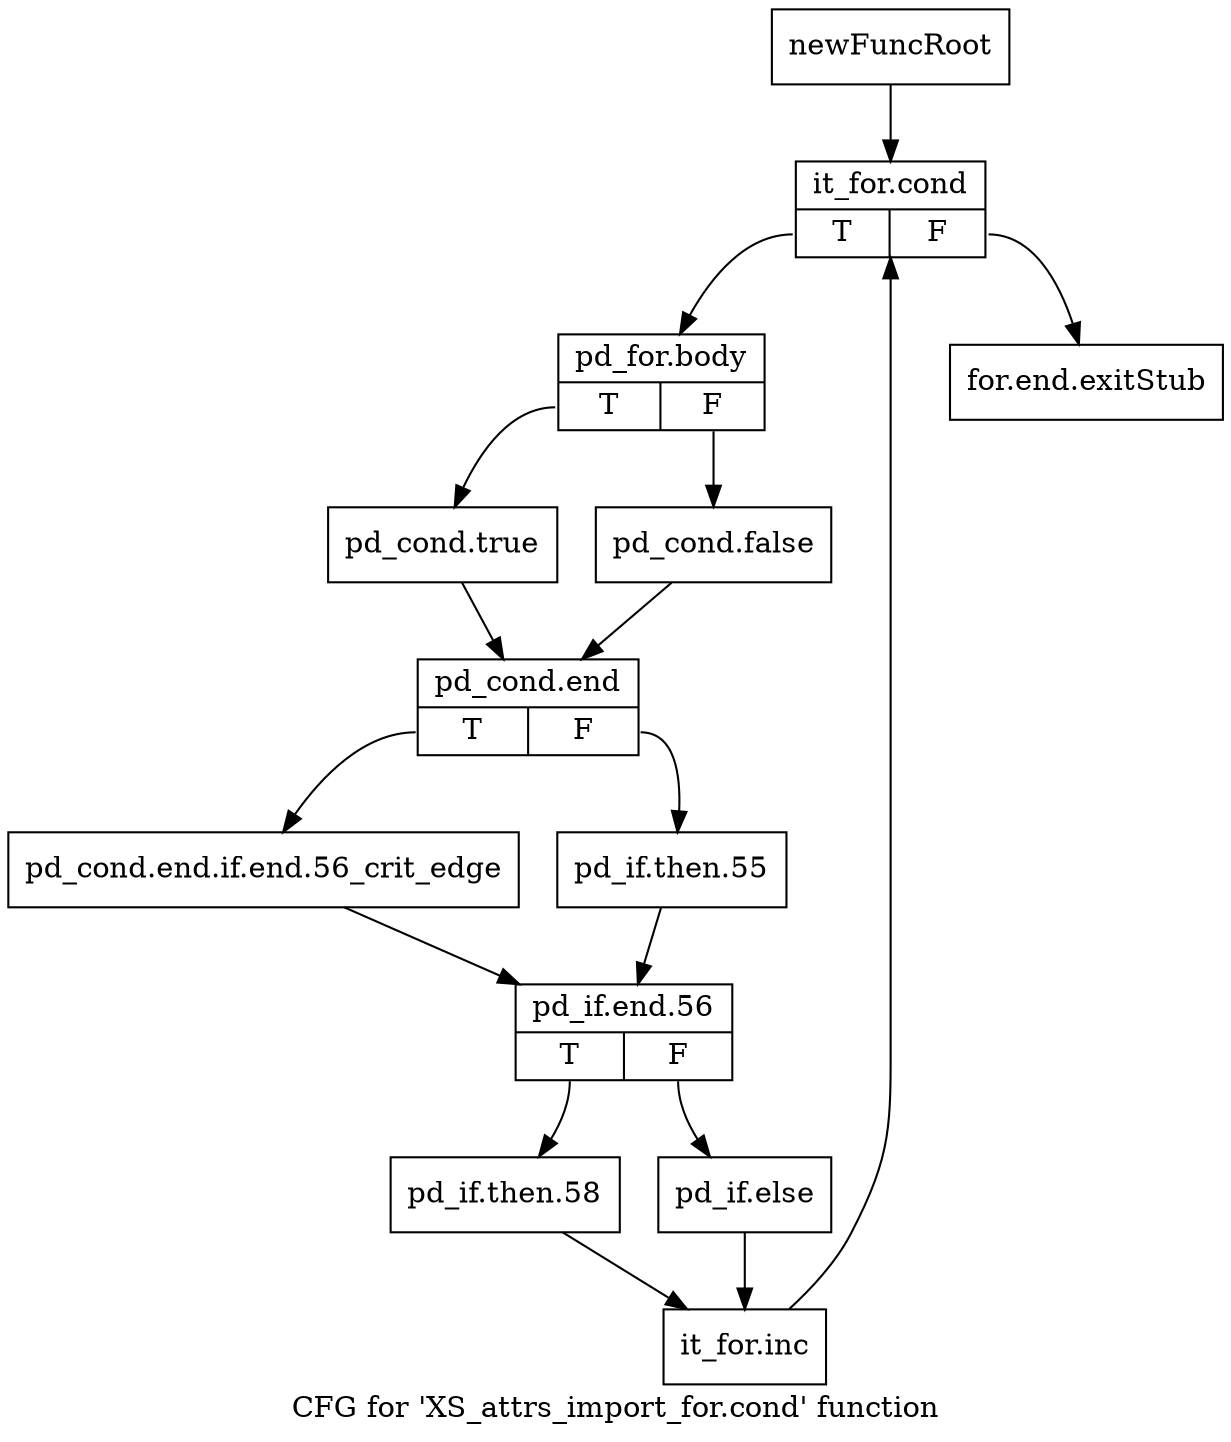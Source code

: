digraph "CFG for 'XS_attrs_import_for.cond' function" {
	label="CFG for 'XS_attrs_import_for.cond' function";

	Node0x58916b0 [shape=record,label="{newFuncRoot}"];
	Node0x58916b0 -> Node0x5891750;
	Node0x5891700 [shape=record,label="{for.end.exitStub}"];
	Node0x5891750 [shape=record,label="{it_for.cond|{<s0>T|<s1>F}}"];
	Node0x5891750:s0 -> Node0x58917a0;
	Node0x5891750:s1 -> Node0x5891700;
	Node0x58917a0 [shape=record,label="{pd_for.body|{<s0>T|<s1>F}}"];
	Node0x58917a0:s0 -> Node0x5891840;
	Node0x58917a0:s1 -> Node0x58917f0;
	Node0x58917f0 [shape=record,label="{pd_cond.false}"];
	Node0x58917f0 -> Node0x5891890;
	Node0x5891840 [shape=record,label="{pd_cond.true}"];
	Node0x5891840 -> Node0x5891890;
	Node0x5891890 [shape=record,label="{pd_cond.end|{<s0>T|<s1>F}}"];
	Node0x5891890:s0 -> Node0x5891930;
	Node0x5891890:s1 -> Node0x58918e0;
	Node0x58918e0 [shape=record,label="{pd_if.then.55}"];
	Node0x58918e0 -> Node0x5891980;
	Node0x5891930 [shape=record,label="{pd_cond.end.if.end.56_crit_edge}"];
	Node0x5891930 -> Node0x5891980;
	Node0x5891980 [shape=record,label="{pd_if.end.56|{<s0>T|<s1>F}}"];
	Node0x5891980:s0 -> Node0x5891a20;
	Node0x5891980:s1 -> Node0x58919d0;
	Node0x58919d0 [shape=record,label="{pd_if.else}"];
	Node0x58919d0 -> Node0x5891a70;
	Node0x5891a20 [shape=record,label="{pd_if.then.58}"];
	Node0x5891a20 -> Node0x5891a70;
	Node0x5891a70 [shape=record,label="{it_for.inc}"];
	Node0x5891a70 -> Node0x5891750;
}
